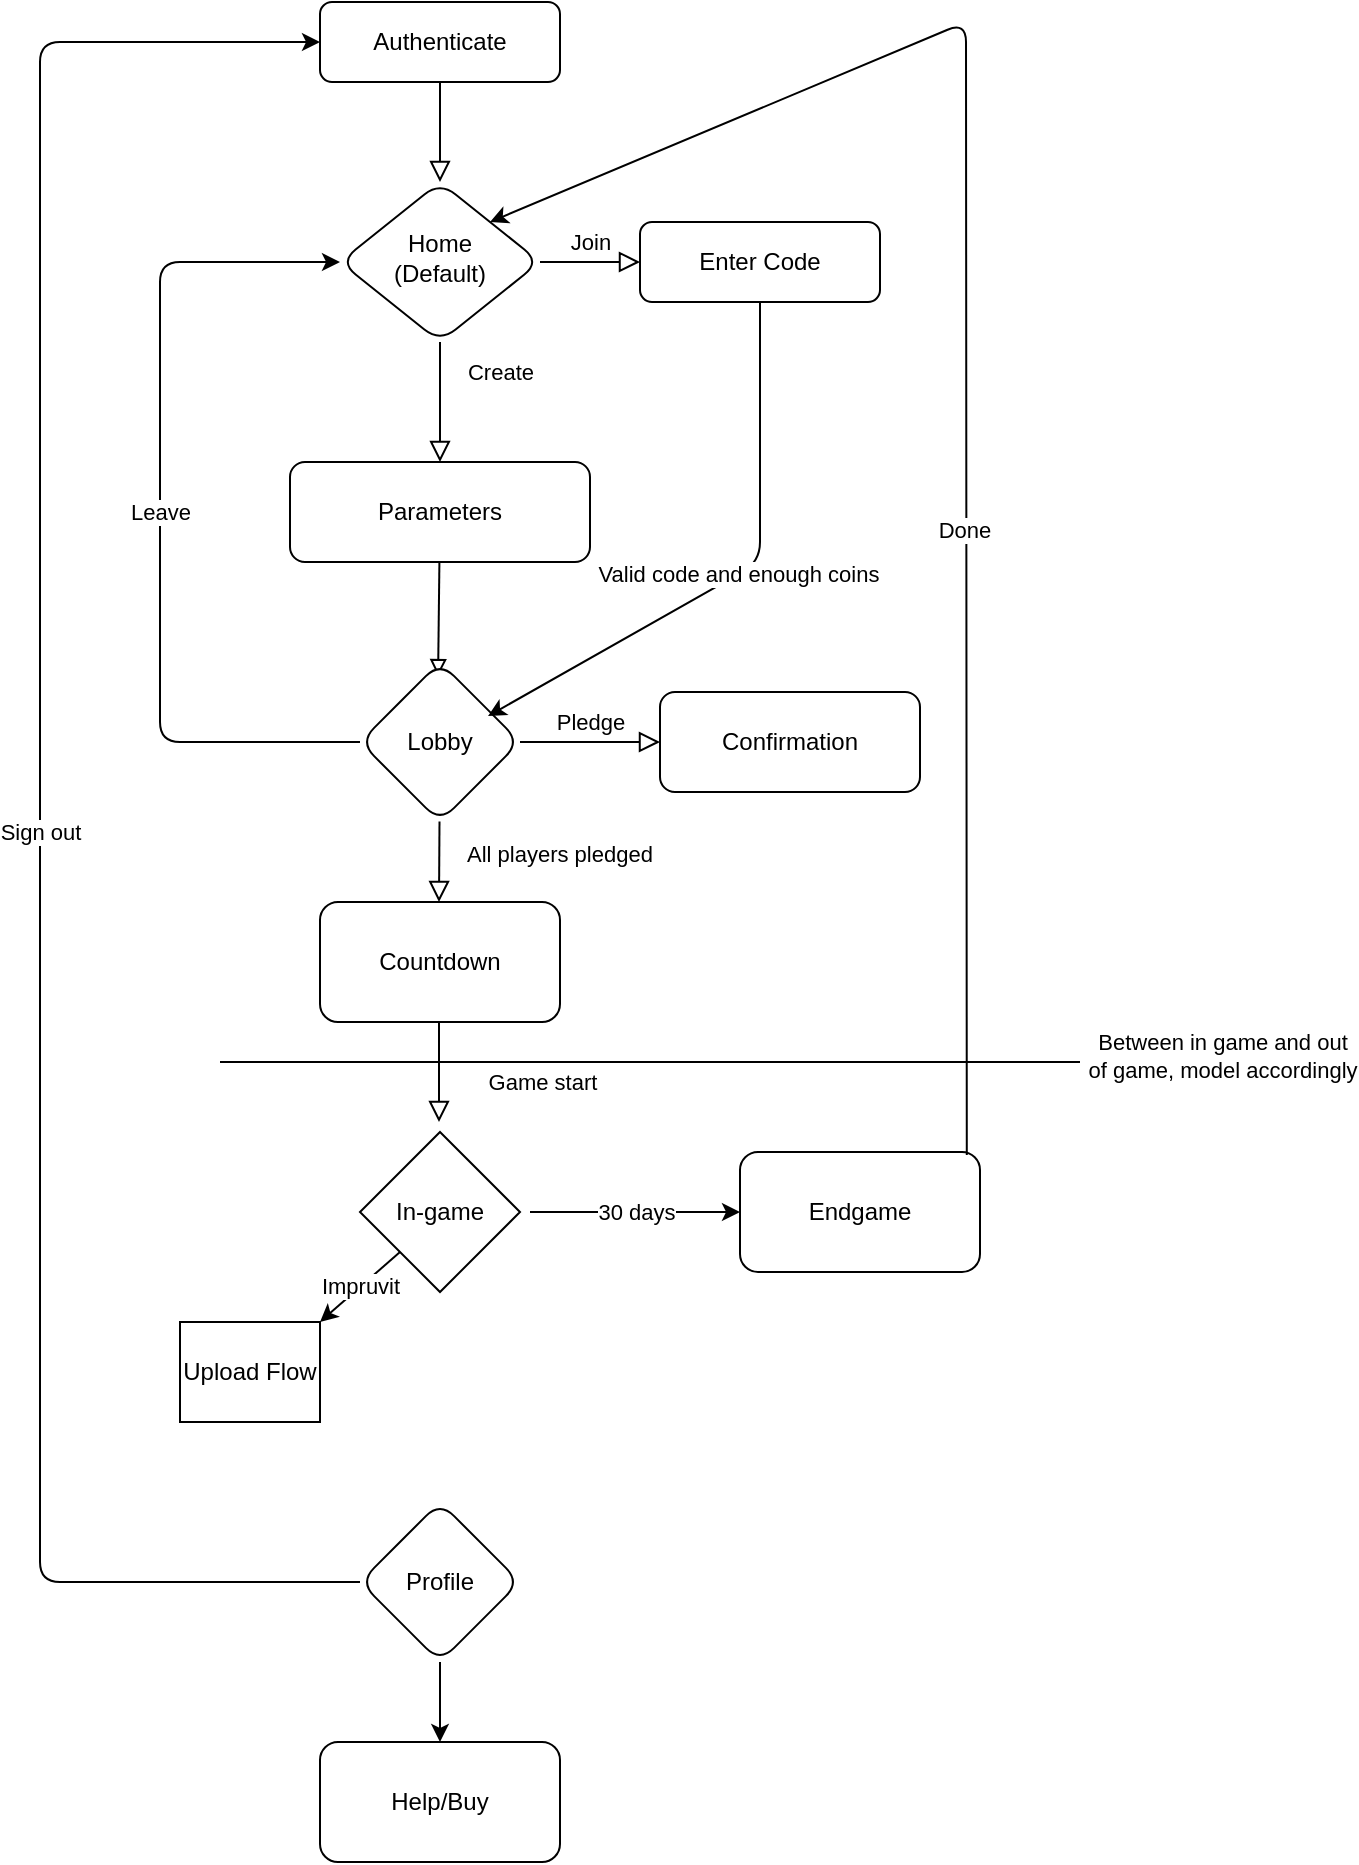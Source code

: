 <mxfile version="14.6.13" type="github">
  <diagram id="C5RBs43oDa-KdzZeNtuy" name="Page-1">
    <mxGraphModel dx="835" dy="569" grid="1" gridSize="10" guides="1" tooltips="1" connect="1" arrows="1" fold="1" page="1" pageScale="1" pageWidth="827" pageHeight="1169" math="0" shadow="0">
      <root>
        <mxCell id="WIyWlLk6GJQsqaUBKTNV-0" />
        <mxCell id="WIyWlLk6GJQsqaUBKTNV-1" parent="WIyWlLk6GJQsqaUBKTNV-0" />
        <mxCell id="WIyWlLk6GJQsqaUBKTNV-2" value="" style="rounded=0;html=1;jettySize=auto;orthogonalLoop=1;fontSize=11;endArrow=block;endFill=0;endSize=8;strokeWidth=1;shadow=0;labelBackgroundColor=none;edgeStyle=orthogonalEdgeStyle;" parent="WIyWlLk6GJQsqaUBKTNV-1" source="WIyWlLk6GJQsqaUBKTNV-3" target="WIyWlLk6GJQsqaUBKTNV-6" edge="1">
          <mxGeometry relative="1" as="geometry" />
        </mxCell>
        <mxCell id="WIyWlLk6GJQsqaUBKTNV-3" value="Authenticate" style="rounded=1;whiteSpace=wrap;html=1;fontSize=12;glass=0;strokeWidth=1;shadow=0;" parent="WIyWlLk6GJQsqaUBKTNV-1" vertex="1">
          <mxGeometry x="260" y="80" width="120" height="40" as="geometry" />
        </mxCell>
        <mxCell id="WIyWlLk6GJQsqaUBKTNV-4" value="Create" style="rounded=0;html=1;jettySize=auto;orthogonalLoop=1;fontSize=11;endArrow=block;endFill=0;endSize=8;strokeWidth=1;shadow=0;labelBackgroundColor=none;edgeStyle=orthogonalEdgeStyle;entryX=0.5;entryY=0;entryDx=0;entryDy=0;" parent="WIyWlLk6GJQsqaUBKTNV-1" source="WIyWlLk6GJQsqaUBKTNV-6" target="_NtH6kBTuv8D4G-WiYzf-1" edge="1">
          <mxGeometry x="-0.5" y="30" relative="1" as="geometry">
            <mxPoint as="offset" />
            <mxPoint x="320" y="290" as="targetPoint" />
          </mxGeometry>
        </mxCell>
        <mxCell id="WIyWlLk6GJQsqaUBKTNV-5" value="Join" style="edgeStyle=orthogonalEdgeStyle;rounded=0;html=1;jettySize=auto;orthogonalLoop=1;fontSize=11;endArrow=block;endFill=0;endSize=8;strokeWidth=1;shadow=0;labelBackgroundColor=none;" parent="WIyWlLk6GJQsqaUBKTNV-1" source="WIyWlLk6GJQsqaUBKTNV-6" target="WIyWlLk6GJQsqaUBKTNV-7" edge="1">
          <mxGeometry y="10" relative="1" as="geometry">
            <mxPoint as="offset" />
          </mxGeometry>
        </mxCell>
        <mxCell id="WIyWlLk6GJQsqaUBKTNV-6" value="Home&lt;br&gt;(Default)" style="rhombus;whiteSpace=wrap;html=1;shadow=0;fontFamily=Helvetica;fontSize=12;align=center;strokeWidth=1;spacing=6;spacingTop=-4;rounded=1;" parent="WIyWlLk6GJQsqaUBKTNV-1" vertex="1">
          <mxGeometry x="270" y="170" width="100" height="80" as="geometry" />
        </mxCell>
        <mxCell id="WIyWlLk6GJQsqaUBKTNV-7" value="Enter Code" style="rounded=1;whiteSpace=wrap;html=1;fontSize=12;glass=0;strokeWidth=1;shadow=0;" parent="WIyWlLk6GJQsqaUBKTNV-1" vertex="1">
          <mxGeometry x="420" y="190" width="120" height="40" as="geometry" />
        </mxCell>
        <mxCell id="WIyWlLk6GJQsqaUBKTNV-8" value="" style="rounded=0;html=1;jettySize=auto;orthogonalLoop=1;fontSize=11;endArrow=block;endFill=0;strokeWidth=1;shadow=0;labelBackgroundColor=none;entryX=0.488;entryY=0.088;entryDx=0;entryDy=0;entryPerimeter=0;" parent="WIyWlLk6GJQsqaUBKTNV-1" source="_NtH6kBTuv8D4G-WiYzf-1" target="_NtH6kBTuv8D4G-WiYzf-2" edge="1">
          <mxGeometry x="0.333" y="20" relative="1" as="geometry">
            <mxPoint as="offset" />
            <mxPoint x="320" y="370" as="sourcePoint" />
            <mxPoint x="320" y="400" as="targetPoint" />
          </mxGeometry>
        </mxCell>
        <mxCell id="_NtH6kBTuv8D4G-WiYzf-1" value="Parameters" style="rounded=1;whiteSpace=wrap;html=1;" parent="WIyWlLk6GJQsqaUBKTNV-1" vertex="1">
          <mxGeometry x="245" y="310" width="150" height="50" as="geometry" />
        </mxCell>
        <mxCell id="_NtH6kBTuv8D4G-WiYzf-2" value="Lobby" style="rhombus;whiteSpace=wrap;html=1;rounded=1;" parent="WIyWlLk6GJQsqaUBKTNV-1" vertex="1">
          <mxGeometry x="280" y="410" width="80" height="80" as="geometry" />
        </mxCell>
        <mxCell id="_NtH6kBTuv8D4G-WiYzf-3" value="Pledge" style="rounded=0;html=1;jettySize=auto;orthogonalLoop=1;fontSize=11;endArrow=block;endFill=0;endSize=8;strokeWidth=1;shadow=0;labelBackgroundColor=none;entryX=0;entryY=0.5;entryDx=0;entryDy=0;" parent="WIyWlLk6GJQsqaUBKTNV-1" source="_NtH6kBTuv8D4G-WiYzf-2" target="_NtH6kBTuv8D4G-WiYzf-5" edge="1">
          <mxGeometry y="10" relative="1" as="geometry">
            <mxPoint as="offset" />
            <mxPoint x="410" y="440" as="sourcePoint" />
            <mxPoint x="420" y="440" as="targetPoint" />
          </mxGeometry>
        </mxCell>
        <mxCell id="_NtH6kBTuv8D4G-WiYzf-5" value="Confirmation" style="rounded=1;whiteSpace=wrap;html=1;" parent="WIyWlLk6GJQsqaUBKTNV-1" vertex="1">
          <mxGeometry x="430" y="425" width="130" height="50" as="geometry" />
        </mxCell>
        <mxCell id="_NtH6kBTuv8D4G-WiYzf-6" value="All players pledged&amp;nbsp;" style="rounded=0;html=1;jettySize=auto;orthogonalLoop=1;fontSize=11;endArrow=block;endFill=0;endSize=8;strokeWidth=1;shadow=0;labelBackgroundColor=none;" parent="WIyWlLk6GJQsqaUBKTNV-1" source="_NtH6kBTuv8D4G-WiYzf-2" edge="1">
          <mxGeometry x="-0.2" y="61" relative="1" as="geometry">
            <mxPoint as="offset" />
            <mxPoint x="319.5" y="480" as="sourcePoint" />
            <mxPoint x="319.5" y="530" as="targetPoint" />
          </mxGeometry>
        </mxCell>
        <mxCell id="_NtH6kBTuv8D4G-WiYzf-7" value="Countdown" style="rounded=1;whiteSpace=wrap;html=1;" parent="WIyWlLk6GJQsqaUBKTNV-1" vertex="1">
          <mxGeometry x="260" y="530" width="120" height="60" as="geometry" />
        </mxCell>
        <mxCell id="_NtH6kBTuv8D4G-WiYzf-8" value="Game start" style="rounded=0;html=1;jettySize=auto;orthogonalLoop=1;fontSize=11;endArrow=block;endFill=0;endSize=8;strokeWidth=1;shadow=0;labelBackgroundColor=none;edgeStyle=orthogonalEdgeStyle;" parent="WIyWlLk6GJQsqaUBKTNV-1" edge="1">
          <mxGeometry x="0.2" y="51" relative="1" as="geometry">
            <mxPoint as="offset" />
            <mxPoint x="319.5" y="590" as="sourcePoint" />
            <mxPoint x="319.5" y="640" as="targetPoint" />
          </mxGeometry>
        </mxCell>
        <mxCell id="_NtH6kBTuv8D4G-WiYzf-9" value="Leave" style="endArrow=classic;html=1;exitX=0;exitY=0.5;exitDx=0;exitDy=0;entryX=0;entryY=0.5;entryDx=0;entryDy=0;" parent="WIyWlLk6GJQsqaUBKTNV-1" source="_NtH6kBTuv8D4G-WiYzf-2" target="WIyWlLk6GJQsqaUBKTNV-6" edge="1">
          <mxGeometry width="50" height="50" relative="1" as="geometry">
            <mxPoint x="480" y="360" as="sourcePoint" />
            <mxPoint x="530" y="310" as="targetPoint" />
            <Array as="points">
              <mxPoint x="180" y="450" />
              <mxPoint x="180" y="210" />
            </Array>
          </mxGeometry>
        </mxCell>
        <mxCell id="_NtH6kBTuv8D4G-WiYzf-10" value="Valid code and enough coins" style="endArrow=classic;html=1;exitX=0.5;exitY=1;exitDx=0;exitDy=0;entryX=0.8;entryY=0.338;entryDx=0;entryDy=0;entryPerimeter=0;" parent="WIyWlLk6GJQsqaUBKTNV-1" source="WIyWlLk6GJQsqaUBKTNV-7" target="_NtH6kBTuv8D4G-WiYzf-2" edge="1">
          <mxGeometry width="50" height="50" relative="1" as="geometry">
            <mxPoint x="480" y="440" as="sourcePoint" />
            <mxPoint x="530" y="390" as="targetPoint" />
            <Array as="points">
              <mxPoint x="480" y="360" />
            </Array>
          </mxGeometry>
        </mxCell>
        <mxCell id="_NtH6kBTuv8D4G-WiYzf-66" value="Endgame" style="rounded=1;whiteSpace=wrap;html=1;" parent="WIyWlLk6GJQsqaUBKTNV-1" vertex="1">
          <mxGeometry x="470" y="655" width="120" height="60" as="geometry" />
        </mxCell>
        <mxCell id="_NtH6kBTuv8D4G-WiYzf-67" value="30 days" style="endArrow=classic;html=1;exitX=1;exitY=0.5;exitDx=0;exitDy=0;entryX=0;entryY=0.5;entryDx=0;entryDy=0;" parent="WIyWlLk6GJQsqaUBKTNV-1" target="_NtH6kBTuv8D4G-WiYzf-66" edge="1">
          <mxGeometry width="50" height="50" relative="1" as="geometry">
            <mxPoint x="365" y="685" as="sourcePoint" />
            <mxPoint x="580" y="420" as="targetPoint" />
          </mxGeometry>
        </mxCell>
        <mxCell id="_NtH6kBTuv8D4G-WiYzf-71" value="" style="endArrow=classic;html=1;exitX=0.945;exitY=0.026;exitDx=0;exitDy=0;entryX=1;entryY=0;entryDx=0;entryDy=0;exitPerimeter=0;" parent="WIyWlLk6GJQsqaUBKTNV-1" source="_NtH6kBTuv8D4G-WiYzf-66" target="WIyWlLk6GJQsqaUBKTNV-6" edge="1">
          <mxGeometry width="50" height="50" relative="1" as="geometry">
            <mxPoint x="530" y="400" as="sourcePoint" />
            <mxPoint x="580" y="350" as="targetPoint" />
            <Array as="points">
              <mxPoint x="583" y="90" />
            </Array>
          </mxGeometry>
        </mxCell>
        <mxCell id="_NtH6kBTuv8D4G-WiYzf-72" value="Done" style="edgeLabel;html=1;align=center;verticalAlign=middle;resizable=0;points=[];" parent="_NtH6kBTuv8D4G-WiYzf-71" vertex="1" connectable="0">
          <mxGeometry x="-0.245" y="1" relative="1" as="geometry">
            <mxPoint y="-1" as="offset" />
          </mxGeometry>
        </mxCell>
        <mxCell id="_NtH6kBTuv8D4G-WiYzf-73" value="Profile" style="rhombus;whiteSpace=wrap;html=1;rounded=1;" parent="WIyWlLk6GJQsqaUBKTNV-1" vertex="1">
          <mxGeometry x="280" y="830" width="80" height="80" as="geometry" />
        </mxCell>
        <mxCell id="_NtH6kBTuv8D4G-WiYzf-74" value="Help/Buy" style="rounded=1;whiteSpace=wrap;html=1;" parent="WIyWlLk6GJQsqaUBKTNV-1" vertex="1">
          <mxGeometry x="260" y="950" width="120" height="60" as="geometry" />
        </mxCell>
        <mxCell id="_NtH6kBTuv8D4G-WiYzf-75" value="Sign out" style="endArrow=classic;html=1;exitX=0;exitY=0.5;exitDx=0;exitDy=0;entryX=0;entryY=0.5;entryDx=0;entryDy=0;" parent="WIyWlLk6GJQsqaUBKTNV-1" source="_NtH6kBTuv8D4G-WiYzf-73" target="WIyWlLk6GJQsqaUBKTNV-3" edge="1">
          <mxGeometry width="50" height="50" relative="1" as="geometry">
            <mxPoint x="420" y="580" as="sourcePoint" />
            <mxPoint x="470" y="530" as="targetPoint" />
            <Array as="points">
              <mxPoint x="120" y="870" />
              <mxPoint x="120" y="100" />
            </Array>
          </mxGeometry>
        </mxCell>
        <mxCell id="_NtH6kBTuv8D4G-WiYzf-76" value="" style="endArrow=classic;html=1;exitX=0.5;exitY=1;exitDx=0;exitDy=0;entryX=0.5;entryY=0;entryDx=0;entryDy=0;" parent="WIyWlLk6GJQsqaUBKTNV-1" source="_NtH6kBTuv8D4G-WiYzf-73" target="_NtH6kBTuv8D4G-WiYzf-74" edge="1">
          <mxGeometry width="50" height="50" relative="1" as="geometry">
            <mxPoint x="420" y="790" as="sourcePoint" />
            <mxPoint x="470" y="740" as="targetPoint" />
          </mxGeometry>
        </mxCell>
        <mxCell id="jAoGrtfGMTil1CAbg4uh-0" value="In-game" style="rhombus;whiteSpace=wrap;html=1;" parent="WIyWlLk6GJQsqaUBKTNV-1" vertex="1">
          <mxGeometry x="280" y="645" width="80" height="80" as="geometry" />
        </mxCell>
        <mxCell id="jAoGrtfGMTil1CAbg4uh-1" value="Impruvit" style="endArrow=classic;html=1;exitX=0;exitY=1;exitDx=0;exitDy=0;" parent="WIyWlLk6GJQsqaUBKTNV-1" source="jAoGrtfGMTil1CAbg4uh-0" edge="1">
          <mxGeometry width="50" height="50" relative="1" as="geometry">
            <mxPoint x="280" y="730" as="sourcePoint" />
            <mxPoint x="260" y="740" as="targetPoint" />
          </mxGeometry>
        </mxCell>
        <mxCell id="jAoGrtfGMTil1CAbg4uh-2" value="Upload Flow" style="rounded=0;whiteSpace=wrap;html=1;" parent="WIyWlLk6GJQsqaUBKTNV-1" vertex="1">
          <mxGeometry x="190" y="740" width="70" height="50" as="geometry" />
        </mxCell>
        <mxCell id="KkbcH6fqplm3aNvR8UR_-0" value="" style="endArrow=none;html=1;" edge="1" parent="WIyWlLk6GJQsqaUBKTNV-1">
          <mxGeometry width="50" height="50" relative="1" as="geometry">
            <mxPoint x="210" y="610" as="sourcePoint" />
            <mxPoint x="640" y="610" as="targetPoint" />
          </mxGeometry>
        </mxCell>
        <mxCell id="KkbcH6fqplm3aNvR8UR_-1" value="Between in game and out &lt;br&gt;of game, model accordingly" style="edgeLabel;html=1;align=center;verticalAlign=middle;resizable=0;points=[];" vertex="1" connectable="0" parent="KkbcH6fqplm3aNvR8UR_-0">
          <mxGeometry x="0.434" y="3" relative="1" as="geometry">
            <mxPoint x="192" as="offset" />
          </mxGeometry>
        </mxCell>
      </root>
    </mxGraphModel>
  </diagram>
</mxfile>
